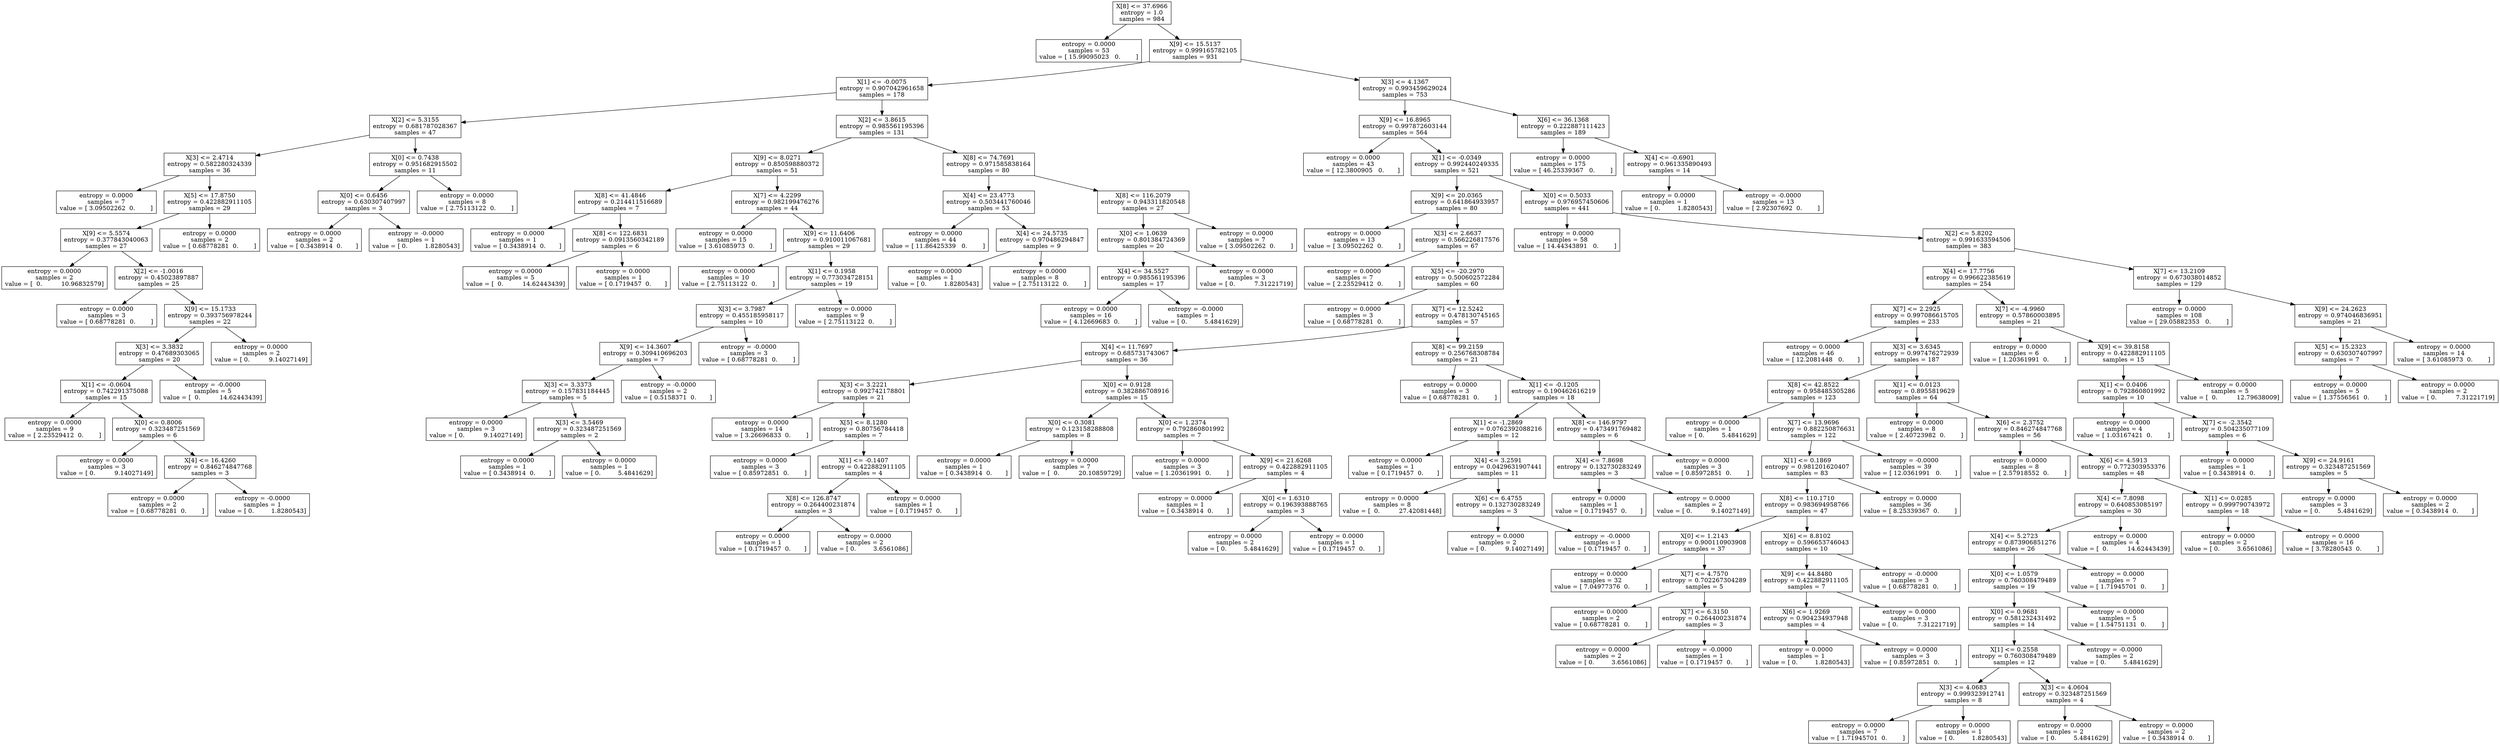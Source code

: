 digraph Tree {
0 [label="X[8] <= 37.6966\nentropy = 1.0\nsamples = 984", shape="box"] ;
1 [label="entropy = 0.0000\nsamples = 53\nvalue = [ 15.99095023   0.        ]", shape="box"] ;
0 -> 1 ;
2 [label="X[9] <= 15.5137\nentropy = 0.999165782105\nsamples = 931", shape="box"] ;
0 -> 2 ;
3 [label="X[1] <= -0.0075\nentropy = 0.907042961658\nsamples = 178", shape="box"] ;
2 -> 3 ;
4 [label="X[2] <= 5.3155\nentropy = 0.681787028367\nsamples = 47", shape="box"] ;
3 -> 4 ;
5 [label="X[3] <= 2.4714\nentropy = 0.582280324339\nsamples = 36", shape="box"] ;
4 -> 5 ;
6 [label="entropy = 0.0000\nsamples = 7\nvalue = [ 3.09502262  0.        ]", shape="box"] ;
5 -> 6 ;
7 [label="X[5] <= 17.8750\nentropy = 0.422882911105\nsamples = 29", shape="box"] ;
5 -> 7 ;
8 [label="X[9] <= 5.5574\nentropy = 0.377843040063\nsamples = 27", shape="box"] ;
7 -> 8 ;
9 [label="entropy = 0.0000\nsamples = 2\nvalue = [  0.          10.96832579]", shape="box"] ;
8 -> 9 ;
10 [label="X[2] <= -1.0016\nentropy = 0.45023897887\nsamples = 25", shape="box"] ;
8 -> 10 ;
11 [label="entropy = 0.0000\nsamples = 3\nvalue = [ 0.68778281  0.        ]", shape="box"] ;
10 -> 11 ;
12 [label="X[9] <= 15.1733\nentropy = 0.393756978244\nsamples = 22", shape="box"] ;
10 -> 12 ;
13 [label="X[3] <= 3.3832\nentropy = 0.47689303065\nsamples = 20", shape="box"] ;
12 -> 13 ;
14 [label="X[1] <= -0.0604\nentropy = 0.742291375088\nsamples = 15", shape="box"] ;
13 -> 14 ;
15 [label="entropy = 0.0000\nsamples = 9\nvalue = [ 2.23529412  0.        ]", shape="box"] ;
14 -> 15 ;
16 [label="X[0] <= 0.8006\nentropy = 0.323487251569\nsamples = 6", shape="box"] ;
14 -> 16 ;
17 [label="entropy = 0.0000\nsamples = 3\nvalue = [ 0.          9.14027149]", shape="box"] ;
16 -> 17 ;
18 [label="X[4] <= 16.4260\nentropy = 0.846274847768\nsamples = 3", shape="box"] ;
16 -> 18 ;
19 [label="entropy = 0.0000\nsamples = 2\nvalue = [ 0.68778281  0.        ]", shape="box"] ;
18 -> 19 ;
20 [label="entropy = -0.0000\nsamples = 1\nvalue = [ 0.         1.8280543]", shape="box"] ;
18 -> 20 ;
21 [label="entropy = -0.0000\nsamples = 5\nvalue = [  0.          14.62443439]", shape="box"] ;
13 -> 21 ;
22 [label="entropy = 0.0000\nsamples = 2\nvalue = [ 0.          9.14027149]", shape="box"] ;
12 -> 22 ;
23 [label="entropy = 0.0000\nsamples = 2\nvalue = [ 0.68778281  0.        ]", shape="box"] ;
7 -> 23 ;
24 [label="X[0] <= 0.7438\nentropy = 0.951682915502\nsamples = 11", shape="box"] ;
4 -> 24 ;
25 [label="X[0] <= 0.6456\nentropy = 0.630307407997\nsamples = 3", shape="box"] ;
24 -> 25 ;
26 [label="entropy = 0.0000\nsamples = 2\nvalue = [ 0.3438914  0.       ]", shape="box"] ;
25 -> 26 ;
27 [label="entropy = -0.0000\nsamples = 1\nvalue = [ 0.         1.8280543]", shape="box"] ;
25 -> 27 ;
28 [label="entropy = 0.0000\nsamples = 8\nvalue = [ 2.75113122  0.        ]", shape="box"] ;
24 -> 28 ;
29 [label="X[2] <= 3.8615\nentropy = 0.985561195396\nsamples = 131", shape="box"] ;
3 -> 29 ;
30 [label="X[9] <= 8.0271\nentropy = 0.850598880372\nsamples = 51", shape="box"] ;
29 -> 30 ;
31 [label="X[8] <= 41.4846\nentropy = 0.214411516689\nsamples = 7", shape="box"] ;
30 -> 31 ;
32 [label="entropy = 0.0000\nsamples = 1\nvalue = [ 0.3438914  0.       ]", shape="box"] ;
31 -> 32 ;
33 [label="X[8] <= 122.6831\nentropy = 0.0913560342189\nsamples = 6", shape="box"] ;
31 -> 33 ;
34 [label="entropy = 0.0000\nsamples = 5\nvalue = [  0.          14.62443439]", shape="box"] ;
33 -> 34 ;
35 [label="entropy = 0.0000\nsamples = 1\nvalue = [ 0.1719457  0.       ]", shape="box"] ;
33 -> 35 ;
36 [label="X[7] <= 4.2299\nentropy = 0.982199476276\nsamples = 44", shape="box"] ;
30 -> 36 ;
37 [label="entropy = 0.0000\nsamples = 15\nvalue = [ 3.61085973  0.        ]", shape="box"] ;
36 -> 37 ;
38 [label="X[9] <= 11.6406\nentropy = 0.910011067681\nsamples = 29", shape="box"] ;
36 -> 38 ;
39 [label="entropy = 0.0000\nsamples = 10\nvalue = [ 2.75113122  0.        ]", shape="box"] ;
38 -> 39 ;
40 [label="X[1] <= 0.1958\nentropy = 0.773034728151\nsamples = 19", shape="box"] ;
38 -> 40 ;
41 [label="X[3] <= 3.7987\nentropy = 0.455185958117\nsamples = 10", shape="box"] ;
40 -> 41 ;
42 [label="X[9] <= 14.3607\nentropy = 0.309410696203\nsamples = 7", shape="box"] ;
41 -> 42 ;
43 [label="X[3] <= 3.3373\nentropy = 0.157831184445\nsamples = 5", shape="box"] ;
42 -> 43 ;
44 [label="entropy = 0.0000\nsamples = 3\nvalue = [ 0.          9.14027149]", shape="box"] ;
43 -> 44 ;
45 [label="X[3] <= 3.5469\nentropy = 0.323487251569\nsamples = 2", shape="box"] ;
43 -> 45 ;
46 [label="entropy = 0.0000\nsamples = 1\nvalue = [ 0.3438914  0.       ]", shape="box"] ;
45 -> 46 ;
47 [label="entropy = 0.0000\nsamples = 1\nvalue = [ 0.         5.4841629]", shape="box"] ;
45 -> 47 ;
48 [label="entropy = -0.0000\nsamples = 2\nvalue = [ 0.5158371  0.       ]", shape="box"] ;
42 -> 48 ;
49 [label="entropy = -0.0000\nsamples = 3\nvalue = [ 0.68778281  0.        ]", shape="box"] ;
41 -> 49 ;
50 [label="entropy = 0.0000\nsamples = 9\nvalue = [ 2.75113122  0.        ]", shape="box"] ;
40 -> 50 ;
51 [label="X[8] <= 74.7691\nentropy = 0.971585838164\nsamples = 80", shape="box"] ;
29 -> 51 ;
52 [label="X[4] <= 23.4773\nentropy = 0.503441760046\nsamples = 53", shape="box"] ;
51 -> 52 ;
53 [label="entropy = 0.0000\nsamples = 44\nvalue = [ 11.86425339   0.        ]", shape="box"] ;
52 -> 53 ;
54 [label="X[4] <= 24.5735\nentropy = 0.970486294847\nsamples = 9", shape="box"] ;
52 -> 54 ;
55 [label="entropy = 0.0000\nsamples = 1\nvalue = [ 0.         1.8280543]", shape="box"] ;
54 -> 55 ;
56 [label="entropy = 0.0000\nsamples = 8\nvalue = [ 2.75113122  0.        ]", shape="box"] ;
54 -> 56 ;
57 [label="X[8] <= 116.2079\nentropy = 0.943311820548\nsamples = 27", shape="box"] ;
51 -> 57 ;
58 [label="X[0] <= 1.0639\nentropy = 0.801384724369\nsamples = 20", shape="box"] ;
57 -> 58 ;
59 [label="X[4] <= 34.5527\nentropy = 0.985561195396\nsamples = 17", shape="box"] ;
58 -> 59 ;
60 [label="entropy = 0.0000\nsamples = 16\nvalue = [ 4.12669683  0.        ]", shape="box"] ;
59 -> 60 ;
61 [label="entropy = -0.0000\nsamples = 1\nvalue = [ 0.         5.4841629]", shape="box"] ;
59 -> 61 ;
62 [label="entropy = 0.0000\nsamples = 3\nvalue = [ 0.          7.31221719]", shape="box"] ;
58 -> 62 ;
63 [label="entropy = 0.0000\nsamples = 7\nvalue = [ 3.09502262  0.        ]", shape="box"] ;
57 -> 63 ;
64 [label="X[3] <= 4.1367\nentropy = 0.993459629024\nsamples = 753", shape="box"] ;
2 -> 64 ;
65 [label="X[9] <= 16.8965\nentropy = 0.997872603144\nsamples = 564", shape="box"] ;
64 -> 65 ;
66 [label="entropy = 0.0000\nsamples = 43\nvalue = [ 12.3800905   0.       ]", shape="box"] ;
65 -> 66 ;
67 [label="X[1] <= -0.0349\nentropy = 0.992440249335\nsamples = 521", shape="box"] ;
65 -> 67 ;
68 [label="X[9] <= 20.0365\nentropy = 0.641864933957\nsamples = 80", shape="box"] ;
67 -> 68 ;
69 [label="entropy = 0.0000\nsamples = 13\nvalue = [ 3.09502262  0.        ]", shape="box"] ;
68 -> 69 ;
70 [label="X[3] <= 2.6637\nentropy = 0.566226817576\nsamples = 67", shape="box"] ;
68 -> 70 ;
71 [label="entropy = 0.0000\nsamples = 7\nvalue = [ 2.23529412  0.        ]", shape="box"] ;
70 -> 71 ;
72 [label="X[5] <= -20.2970\nentropy = 0.500602572284\nsamples = 60", shape="box"] ;
70 -> 72 ;
73 [label="entropy = 0.0000\nsamples = 3\nvalue = [ 0.68778281  0.        ]", shape="box"] ;
72 -> 73 ;
74 [label="X[7] <= 12.5242\nentropy = 0.478130745165\nsamples = 57", shape="box"] ;
72 -> 74 ;
75 [label="X[4] <= 11.7697\nentropy = 0.685731743067\nsamples = 36", shape="box"] ;
74 -> 75 ;
76 [label="X[3] <= 3.2221\nentropy = 0.992742178801\nsamples = 21", shape="box"] ;
75 -> 76 ;
77 [label="entropy = 0.0000\nsamples = 14\nvalue = [ 3.26696833  0.        ]", shape="box"] ;
76 -> 77 ;
78 [label="X[5] <= 8.1280\nentropy = 0.80756784418\nsamples = 7", shape="box"] ;
76 -> 78 ;
79 [label="entropy = 0.0000\nsamples = 3\nvalue = [ 0.85972851  0.        ]", shape="box"] ;
78 -> 79 ;
80 [label="X[1] <= -0.1407\nentropy = 0.422882911105\nsamples = 4", shape="box"] ;
78 -> 80 ;
81 [label="X[8] <= 126.8747\nentropy = 0.264400231874\nsamples = 3", shape="box"] ;
80 -> 81 ;
82 [label="entropy = 0.0000\nsamples = 1\nvalue = [ 0.1719457  0.       ]", shape="box"] ;
81 -> 82 ;
83 [label="entropy = 0.0000\nsamples = 2\nvalue = [ 0.         3.6561086]", shape="box"] ;
81 -> 83 ;
84 [label="entropy = 0.0000\nsamples = 1\nvalue = [ 0.1719457  0.       ]", shape="box"] ;
80 -> 84 ;
85 [label="X[0] <= 0.9128\nentropy = 0.382886708916\nsamples = 15", shape="box"] ;
75 -> 85 ;
86 [label="X[0] <= 0.3081\nentropy = 0.123158288808\nsamples = 8", shape="box"] ;
85 -> 86 ;
87 [label="entropy = 0.0000\nsamples = 1\nvalue = [ 0.3438914  0.       ]", shape="box"] ;
86 -> 87 ;
88 [label="entropy = 0.0000\nsamples = 7\nvalue = [  0.          20.10859729]", shape="box"] ;
86 -> 88 ;
89 [label="X[0] <= 1.2374\nentropy = 0.792860801992\nsamples = 7", shape="box"] ;
85 -> 89 ;
90 [label="entropy = 0.0000\nsamples = 3\nvalue = [ 1.20361991  0.        ]", shape="box"] ;
89 -> 90 ;
91 [label="X[9] <= 21.6268\nentropy = 0.422882911105\nsamples = 4", shape="box"] ;
89 -> 91 ;
92 [label="entropy = 0.0000\nsamples = 1\nvalue = [ 0.3438914  0.       ]", shape="box"] ;
91 -> 92 ;
93 [label="X[0] <= 1.6310\nentropy = 0.196393888765\nsamples = 3", shape="box"] ;
91 -> 93 ;
94 [label="entropy = 0.0000\nsamples = 2\nvalue = [ 0.         5.4841629]", shape="box"] ;
93 -> 94 ;
95 [label="entropy = 0.0000\nsamples = 1\nvalue = [ 0.1719457  0.       ]", shape="box"] ;
93 -> 95 ;
96 [label="X[8] <= 99.2159\nentropy = 0.256768308784\nsamples = 21", shape="box"] ;
74 -> 96 ;
97 [label="entropy = 0.0000\nsamples = 3\nvalue = [ 0.68778281  0.        ]", shape="box"] ;
96 -> 97 ;
98 [label="X[1] <= -0.1205\nentropy = 0.190462616219\nsamples = 18", shape="box"] ;
96 -> 98 ;
99 [label="X[1] <= -1.2869\nentropy = 0.0762392088216\nsamples = 12", shape="box"] ;
98 -> 99 ;
100 [label="entropy = 0.0000\nsamples = 1\nvalue = [ 0.1719457  0.       ]", shape="box"] ;
99 -> 100 ;
101 [label="X[4] <= 3.2591\nentropy = 0.0429631907441\nsamples = 11", shape="box"] ;
99 -> 101 ;
102 [label="entropy = 0.0000\nsamples = 8\nvalue = [  0.          27.42081448]", shape="box"] ;
101 -> 102 ;
103 [label="X[6] <= 6.4755\nentropy = 0.132730283249\nsamples = 3", shape="box"] ;
101 -> 103 ;
104 [label="entropy = 0.0000\nsamples = 2\nvalue = [ 0.          9.14027149]", shape="box"] ;
103 -> 104 ;
105 [label="entropy = -0.0000\nsamples = 1\nvalue = [ 0.1719457  0.       ]", shape="box"] ;
103 -> 105 ;
106 [label="X[8] <= 146.9797\nentropy = 0.473491769482\nsamples = 6", shape="box"] ;
98 -> 106 ;
107 [label="X[4] <= 7.8698\nentropy = 0.132730283249\nsamples = 3", shape="box"] ;
106 -> 107 ;
108 [label="entropy = 0.0000\nsamples = 1\nvalue = [ 0.1719457  0.       ]", shape="box"] ;
107 -> 108 ;
109 [label="entropy = 0.0000\nsamples = 2\nvalue = [ 0.          9.14027149]", shape="box"] ;
107 -> 109 ;
110 [label="entropy = 0.0000\nsamples = 3\nvalue = [ 0.85972851  0.        ]", shape="box"] ;
106 -> 110 ;
111 [label="X[0] <= 0.5033\nentropy = 0.976957450606\nsamples = 441", shape="box"] ;
67 -> 111 ;
112 [label="entropy = 0.0000\nsamples = 58\nvalue = [ 14.44343891   0.        ]", shape="box"] ;
111 -> 112 ;
113 [label="X[2] <= 5.8202\nentropy = 0.991633594506\nsamples = 383", shape="box"] ;
111 -> 113 ;
114 [label="X[4] <= 17.7756\nentropy = 0.996622385619\nsamples = 254", shape="box"] ;
113 -> 114 ;
115 [label="X[7] <= 2.2925\nentropy = 0.997086615705\nsamples = 233", shape="box"] ;
114 -> 115 ;
116 [label="entropy = 0.0000\nsamples = 46\nvalue = [ 12.2081448   0.       ]", shape="box"] ;
115 -> 116 ;
117 [label="X[3] <= 3.6345\nentropy = 0.997476272939\nsamples = 187", shape="box"] ;
115 -> 117 ;
118 [label="X[8] <= 42.8522\nentropy = 0.958485305286\nsamples = 123", shape="box"] ;
117 -> 118 ;
119 [label="entropy = 0.0000\nsamples = 1\nvalue = [ 0.         5.4841629]", shape="box"] ;
118 -> 119 ;
120 [label="X[7] <= 13.9696\nentropy = 0.882250876631\nsamples = 122", shape="box"] ;
118 -> 120 ;
121 [label="X[1] <= 0.1869\nentropy = 0.981201620407\nsamples = 83", shape="box"] ;
120 -> 121 ;
122 [label="X[8] <= 110.1710\nentropy = 0.983694958766\nsamples = 47", shape="box"] ;
121 -> 122 ;
123 [label="X[0] <= 1.2143\nentropy = 0.900110903908\nsamples = 37", shape="box"] ;
122 -> 123 ;
124 [label="entropy = 0.0000\nsamples = 32\nvalue = [ 7.04977376  0.        ]", shape="box"] ;
123 -> 124 ;
125 [label="X[7] <= 4.7570\nentropy = 0.702267304289\nsamples = 5", shape="box"] ;
123 -> 125 ;
126 [label="entropy = 0.0000\nsamples = 2\nvalue = [ 0.68778281  0.        ]", shape="box"] ;
125 -> 126 ;
127 [label="X[7] <= 6.3150\nentropy = 0.264400231874\nsamples = 3", shape="box"] ;
125 -> 127 ;
128 [label="entropy = 0.0000\nsamples = 2\nvalue = [ 0.         3.6561086]", shape="box"] ;
127 -> 128 ;
129 [label="entropy = -0.0000\nsamples = 1\nvalue = [ 0.1719457  0.       ]", shape="box"] ;
127 -> 129 ;
130 [label="X[6] <= 8.8102\nentropy = 0.596653746043\nsamples = 10", shape="box"] ;
122 -> 130 ;
131 [label="X[9] <= 44.8480\nentropy = 0.422882911105\nsamples = 7", shape="box"] ;
130 -> 131 ;
132 [label="X[6] <= 1.9269\nentropy = 0.904234937948\nsamples = 4", shape="box"] ;
131 -> 132 ;
133 [label="entropy = 0.0000\nsamples = 1\nvalue = [ 0.         1.8280543]", shape="box"] ;
132 -> 133 ;
134 [label="entropy = 0.0000\nsamples = 3\nvalue = [ 0.85972851  0.        ]", shape="box"] ;
132 -> 134 ;
135 [label="entropy = 0.0000\nsamples = 3\nvalue = [ 0.          7.31221719]", shape="box"] ;
131 -> 135 ;
136 [label="entropy = -0.0000\nsamples = 3\nvalue = [ 0.68778281  0.        ]", shape="box"] ;
130 -> 136 ;
137 [label="entropy = 0.0000\nsamples = 36\nvalue = [ 8.25339367  0.        ]", shape="box"] ;
121 -> 137 ;
138 [label="entropy = -0.0000\nsamples = 39\nvalue = [ 12.0361991   0.       ]", shape="box"] ;
120 -> 138 ;
139 [label="X[1] <= 0.0123\nentropy = 0.8955819629\nsamples = 64", shape="box"] ;
117 -> 139 ;
140 [label="entropy = 0.0000\nsamples = 8\nvalue = [ 2.40723982  0.        ]", shape="box"] ;
139 -> 140 ;
141 [label="X[6] <= 2.3752\nentropy = 0.846274847768\nsamples = 56", shape="box"] ;
139 -> 141 ;
142 [label="entropy = 0.0000\nsamples = 8\nvalue = [ 2.57918552  0.        ]", shape="box"] ;
141 -> 142 ;
143 [label="X[6] <= 4.5913\nentropy = 0.772303953376\nsamples = 48", shape="box"] ;
141 -> 143 ;
144 [label="X[4] <= 7.8098\nentropy = 0.640853085197\nsamples = 30", shape="box"] ;
143 -> 144 ;
145 [label="X[4] <= 5.2723\nentropy = 0.873906851276\nsamples = 26", shape="box"] ;
144 -> 145 ;
146 [label="X[0] <= 1.0579\nentropy = 0.760308479489\nsamples = 19", shape="box"] ;
145 -> 146 ;
147 [label="X[0] <= 0.9681\nentropy = 0.581232431492\nsamples = 14", shape="box"] ;
146 -> 147 ;
148 [label="X[1] <= 0.2558\nentropy = 0.760308479489\nsamples = 12", shape="box"] ;
147 -> 148 ;
149 [label="X[3] <= 4.0683\nentropy = 0.999323912741\nsamples = 8", shape="box"] ;
148 -> 149 ;
150 [label="entropy = 0.0000\nsamples = 7\nvalue = [ 1.71945701  0.        ]", shape="box"] ;
149 -> 150 ;
151 [label="entropy = 0.0000\nsamples = 1\nvalue = [ 0.         1.8280543]", shape="box"] ;
149 -> 151 ;
152 [label="X[3] <= 4.0604\nentropy = 0.323487251569\nsamples = 4", shape="box"] ;
148 -> 152 ;
153 [label="entropy = 0.0000\nsamples = 2\nvalue = [ 0.         5.4841629]", shape="box"] ;
152 -> 153 ;
154 [label="entropy = 0.0000\nsamples = 2\nvalue = [ 0.3438914  0.       ]", shape="box"] ;
152 -> 154 ;
155 [label="entropy = -0.0000\nsamples = 2\nvalue = [ 0.         5.4841629]", shape="box"] ;
147 -> 155 ;
156 [label="entropy = 0.0000\nsamples = 5\nvalue = [ 1.54751131  0.        ]", shape="box"] ;
146 -> 156 ;
157 [label="entropy = 0.0000\nsamples = 7\nvalue = [ 1.71945701  0.        ]", shape="box"] ;
145 -> 157 ;
158 [label="entropy = 0.0000\nsamples = 4\nvalue = [  0.          14.62443439]", shape="box"] ;
144 -> 158 ;
159 [label="X[1] <= 0.0285\nentropy = 0.999790743972\nsamples = 18", shape="box"] ;
143 -> 159 ;
160 [label="entropy = 0.0000\nsamples = 2\nvalue = [ 0.         3.6561086]", shape="box"] ;
159 -> 160 ;
161 [label="entropy = 0.0000\nsamples = 16\nvalue = [ 3.78280543  0.        ]", shape="box"] ;
159 -> 161 ;
162 [label="X[7] <= -4.9960\nentropy = 0.57860003895\nsamples = 21", shape="box"] ;
114 -> 162 ;
163 [label="entropy = 0.0000\nsamples = 6\nvalue = [ 1.20361991  0.        ]", shape="box"] ;
162 -> 163 ;
164 [label="X[9] <= 39.8158\nentropy = 0.422882911105\nsamples = 15", shape="box"] ;
162 -> 164 ;
165 [label="X[1] <= 0.0406\nentropy = 0.792860801992\nsamples = 10", shape="box"] ;
164 -> 165 ;
166 [label="entropy = 0.0000\nsamples = 4\nvalue = [ 1.03167421  0.        ]", shape="box"] ;
165 -> 166 ;
167 [label="X[7] <= -2.3542\nentropy = 0.504235077109\nsamples = 6", shape="box"] ;
165 -> 167 ;
168 [label="entropy = 0.0000\nsamples = 1\nvalue = [ 0.3438914  0.       ]", shape="box"] ;
167 -> 168 ;
169 [label="X[9] <= 24.9161\nentropy = 0.323487251569\nsamples = 5", shape="box"] ;
167 -> 169 ;
170 [label="entropy = 0.0000\nsamples = 3\nvalue = [ 0.         5.4841629]", shape="box"] ;
169 -> 170 ;
171 [label="entropy = 0.0000\nsamples = 2\nvalue = [ 0.3438914  0.       ]", shape="box"] ;
169 -> 171 ;
172 [label="entropy = 0.0000\nsamples = 5\nvalue = [  0.          12.79638009]", shape="box"] ;
164 -> 172 ;
173 [label="X[7] <= 13.2109\nentropy = 0.673038014852\nsamples = 129", shape="box"] ;
113 -> 173 ;
174 [label="entropy = 0.0000\nsamples = 108\nvalue = [ 29.05882353   0.        ]", shape="box"] ;
173 -> 174 ;
175 [label="X[9] <= 24.2623\nentropy = 0.974046836951\nsamples = 21", shape="box"] ;
173 -> 175 ;
176 [label="X[5] <= 15.2323\nentropy = 0.630307407997\nsamples = 7", shape="box"] ;
175 -> 176 ;
177 [label="entropy = 0.0000\nsamples = 5\nvalue = [ 1.37556561  0.        ]", shape="box"] ;
176 -> 177 ;
178 [label="entropy = 0.0000\nsamples = 2\nvalue = [ 0.          7.31221719]", shape="box"] ;
176 -> 178 ;
179 [label="entropy = 0.0000\nsamples = 14\nvalue = [ 3.61085973  0.        ]", shape="box"] ;
175 -> 179 ;
180 [label="X[6] <= 36.1368\nentropy = 0.222887111423\nsamples = 189", shape="box"] ;
64 -> 180 ;
181 [label="entropy = 0.0000\nsamples = 175\nvalue = [ 46.25339367   0.        ]", shape="box"] ;
180 -> 181 ;
182 [label="X[4] <= -0.6901\nentropy = 0.961335890493\nsamples = 14", shape="box"] ;
180 -> 182 ;
183 [label="entropy = 0.0000\nsamples = 1\nvalue = [ 0.         1.8280543]", shape="box"] ;
182 -> 183 ;
184 [label="entropy = -0.0000\nsamples = 13\nvalue = [ 2.92307692  0.        ]", shape="box"] ;
182 -> 184 ;
}